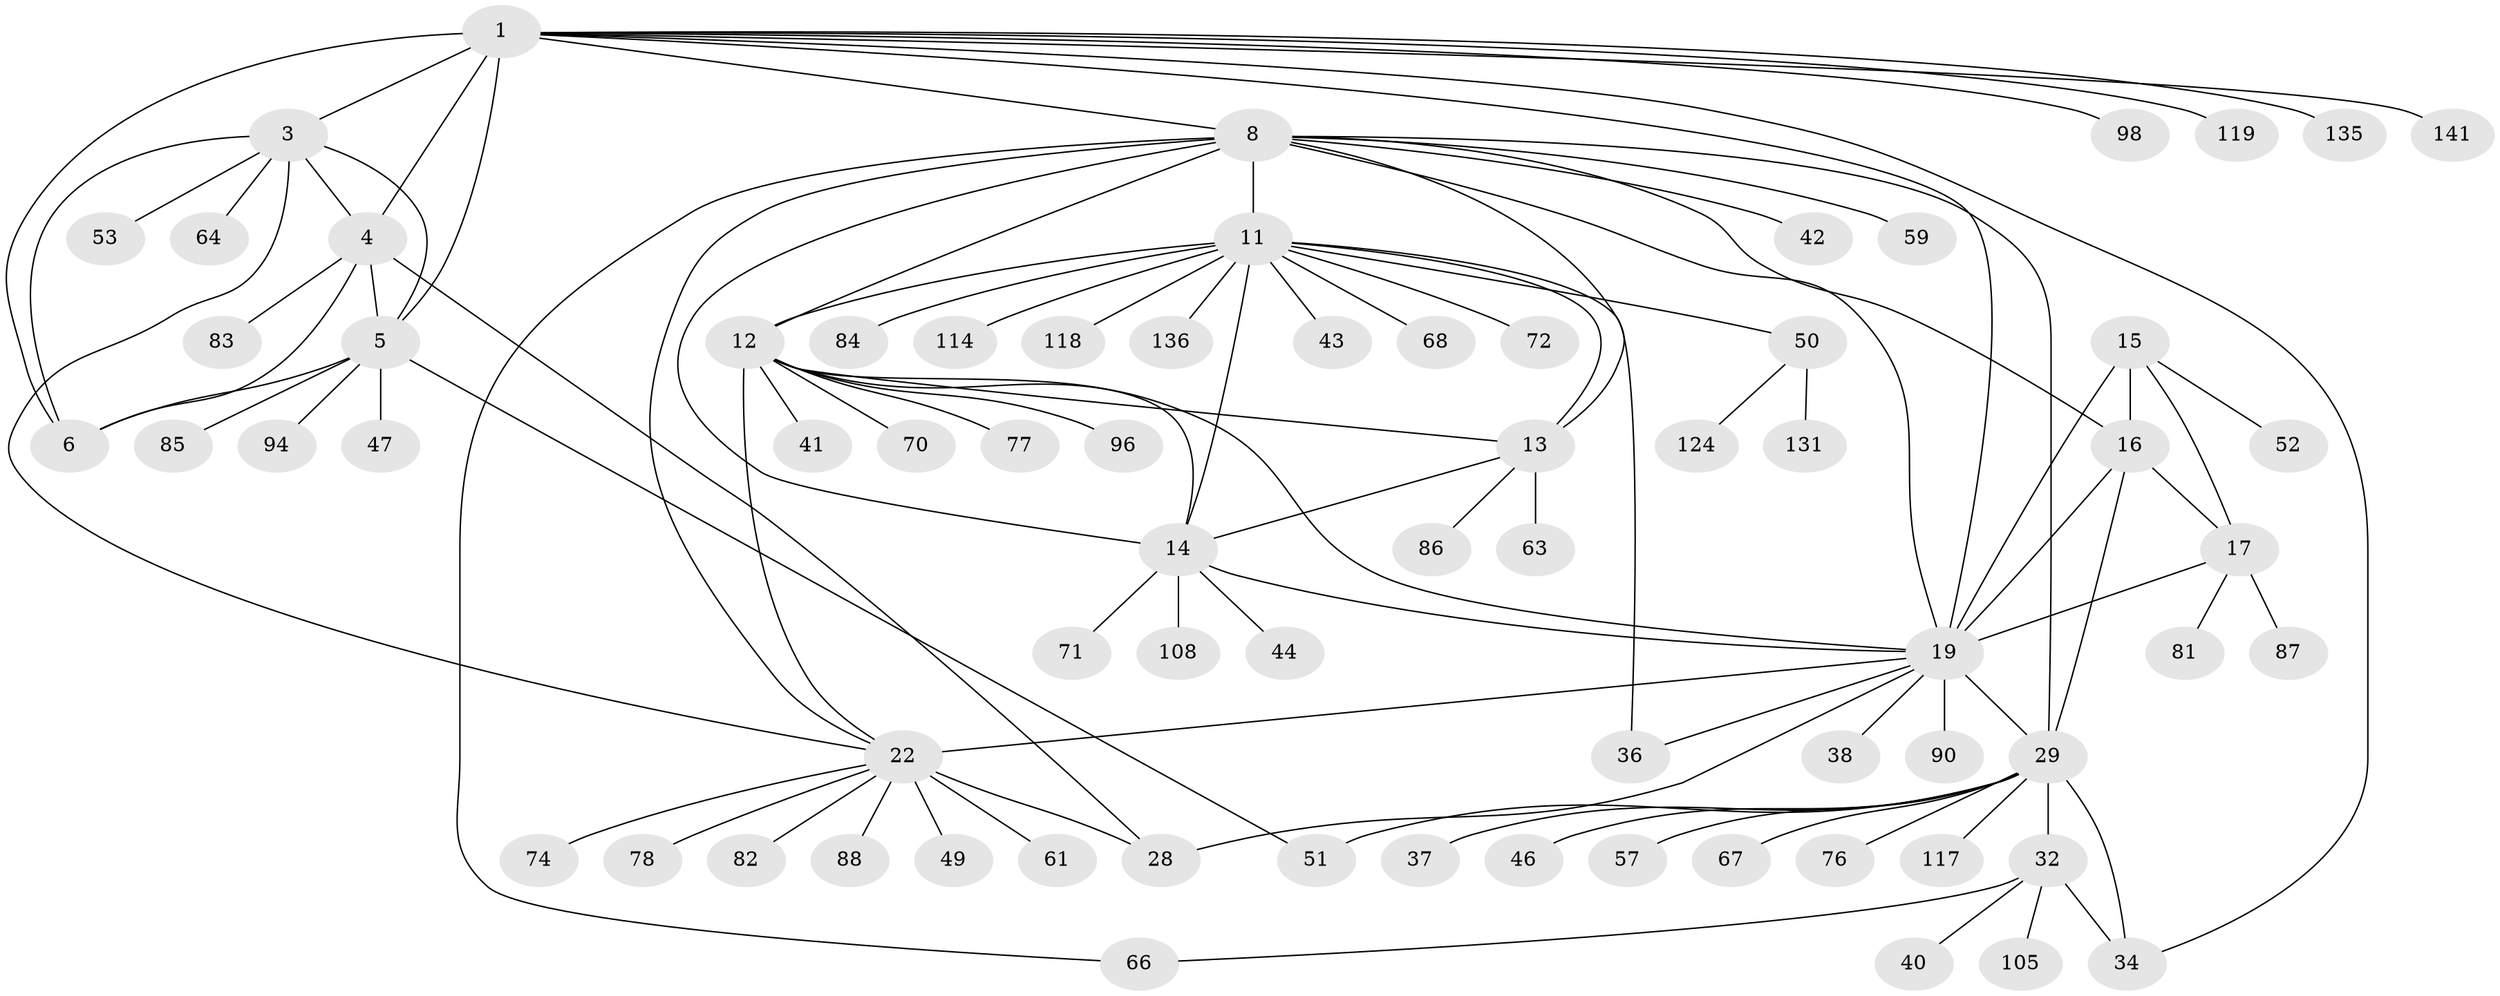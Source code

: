 // original degree distribution, {10: 0.07586206896551724, 8: 0.041379310344827586, 7: 0.027586206896551724, 6: 0.013793103448275862, 11: 0.013793103448275862, 15: 0.006896551724137931, 13: 0.013793103448275862, 9: 0.041379310344827586, 12: 0.006896551724137931, 2: 0.16551724137931034, 3: 0.020689655172413793, 1: 0.5586206896551724, 4: 0.006896551724137931, 5: 0.006896551724137931}
// Generated by graph-tools (version 1.1) at 2025/15/03/09/25 04:15:44]
// undirected, 72 vertices, 102 edges
graph export_dot {
graph [start="1"]
  node [color=gray90,style=filled];
  1 [super="+2"];
  3 [super="+79"];
  4;
  5;
  6 [super="+143+7"];
  8 [super="+132+9"];
  11;
  12 [super="+55"];
  13 [super="+92+115"];
  14;
  15 [super="+69+18"];
  16 [super="+104+137+95"];
  17;
  19 [super="+21+48+25+123+20"];
  22 [super="+54+112+23+26"];
  28 [super="+134"];
  29 [super="+35+30+129+142+100+31"];
  32;
  34;
  36;
  37 [super="+127+65"];
  38;
  40;
  41;
  42 [super="+109"];
  43;
  44;
  46 [super="+93"];
  47;
  49;
  50;
  51 [super="+73+89"];
  52;
  53 [super="+103"];
  57;
  59;
  61;
  63 [super="+111"];
  64;
  66;
  67;
  68 [super="+110"];
  70;
  71 [super="+139"];
  72;
  74 [super="+126"];
  76;
  77;
  78;
  81 [super="+91"];
  82;
  83;
  84;
  85;
  86 [super="+145"];
  87 [super="+121"];
  88;
  90;
  94;
  96 [super="+97"];
  98;
  105;
  108;
  114;
  117;
  118;
  119;
  124;
  131;
  135 [super="+140"];
  136;
  141;
  1 -- 3 [weight=2];
  1 -- 4 [weight=2];
  1 -- 5 [weight=2];
  1 -- 6 [weight=4];
  1 -- 34;
  1 -- 119;
  1 -- 135;
  1 -- 141;
  1 -- 98;
  1 -- 8;
  1 -- 19 [weight=2];
  3 -- 4;
  3 -- 5;
  3 -- 6 [weight=2];
  3 -- 53;
  3 -- 64;
  3 -- 22;
  4 -- 5;
  4 -- 6 [weight=2];
  4 -- 28;
  4 -- 83;
  5 -- 6 [weight=2];
  5 -- 47;
  5 -- 51;
  5 -- 85;
  5 -- 94;
  8 -- 11 [weight=3];
  8 -- 12 [weight=3];
  8 -- 13 [weight=3];
  8 -- 14 [weight=3];
  8 -- 66;
  8 -- 42;
  8 -- 16;
  8 -- 22;
  8 -- 59;
  8 -- 29;
  8 -- 19;
  11 -- 12;
  11 -- 13;
  11 -- 14;
  11 -- 36;
  11 -- 43;
  11 -- 50;
  11 -- 68;
  11 -- 72;
  11 -- 84;
  11 -- 114;
  11 -- 118;
  11 -- 136;
  12 -- 13;
  12 -- 14;
  12 -- 41;
  12 -- 70;
  12 -- 77;
  12 -- 96;
  12 -- 22;
  12 -- 19;
  13 -- 14;
  13 -- 63;
  13 -- 86;
  14 -- 44;
  14 -- 71;
  14 -- 108;
  14 -- 19;
  15 -- 16 [weight=2];
  15 -- 17 [weight=2];
  15 -- 19 [weight=6];
  15 -- 52;
  16 -- 17;
  16 -- 19 [weight=3];
  16 -- 29;
  17 -- 19 [weight=3];
  17 -- 81;
  17 -- 87;
  19 -- 90;
  19 -- 29 [weight=2];
  19 -- 22 [weight=6];
  19 -- 36;
  19 -- 28;
  19 -- 38;
  22 -- 28 [weight=5];
  22 -- 74;
  22 -- 49;
  22 -- 88;
  22 -- 61;
  22 -- 82;
  22 -- 78;
  29 -- 32 [weight=5];
  29 -- 34 [weight=5];
  29 -- 67;
  29 -- 76;
  29 -- 57;
  29 -- 37;
  29 -- 51 [weight=2];
  29 -- 117;
  29 -- 46;
  32 -- 34;
  32 -- 40;
  32 -- 66;
  32 -- 105;
  50 -- 124;
  50 -- 131;
}
